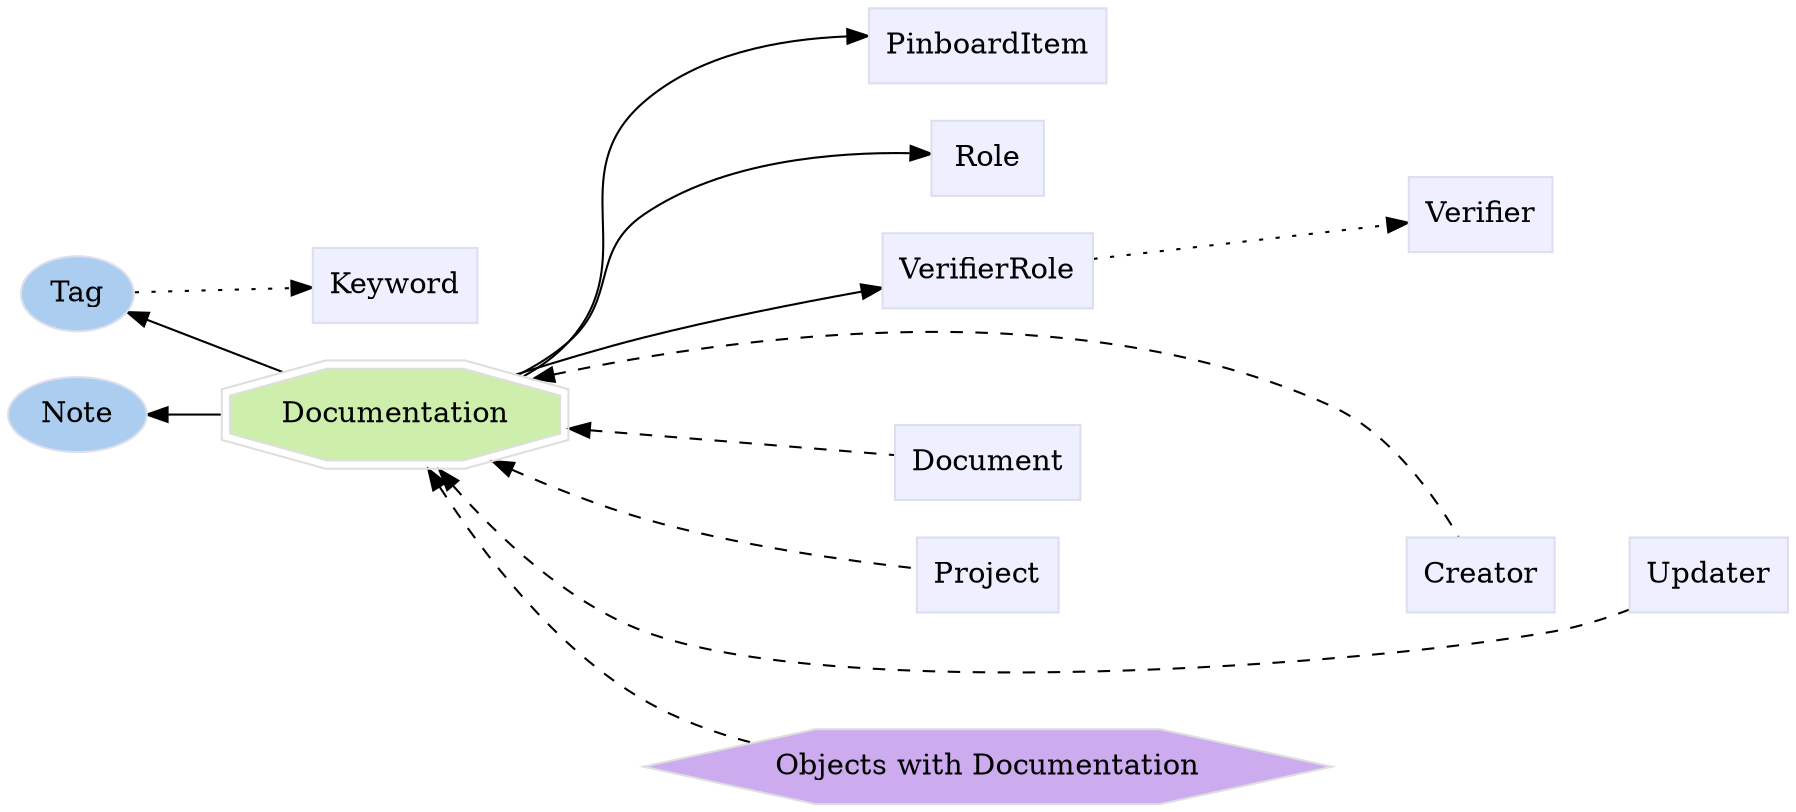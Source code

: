 digraph Documentation {
	graph [bb="0,0,746.39,382",
		label="",
		outputorder=edgesfirst,
		rankdir=LR
	];
	node [label="\N"];
	subgraph annotator_cluster {
		graph [rank=min];
		Tag	[color="#dddeee",
			fillcolor="#abcdef",
			group=annotator,
			height=0.5,
			href="/develop/Data/models.html#tag",
			label=Tag,
			pos="28.832,243",
			shape=oval,
			style=filled,
			target=_top,
			width=0.75];
		Note	[color="#dddeee",
			fillcolor="#abcdef",
			group=annotator,
			height=0.5,
			href="/develop/Data/models.html#note",
			label=Note,
			pos="28.832,187",
			shape=oval,
			style=filled,
			target=_top,
			width=0.80088];
	}
	subgraph core {
	}
	subgraph supporting {
		Documentation	[color="#dedede",
			fillcolor="#cdefab",
			group=target,
			height=0.61111,
			href="/develop/Data/models.html#documentation",
			label=Documentation,
			pos="171.53,187",
			shape=doubleoctagon,
			style=filled,
			target=_top,
			width=2.1629];
		Keyword	[color="#dddeee",
			fillcolor="#eeefff",
			group=supporting,
			height=0.5,
			href="/develop/Data/models.html#keyword",
			label=Keyword,
			pos="171.53,245",
			shape=box,
			style=filled,
			target=_top,
			width=0.92014];
		PinboardItem	[color="#dddeee",
			fillcolor="#eeefff",
			group=supporting,
			height=0.5,
			href="/develop/Data/models.html#pinboard-item",
			label=PinboardItem,
			pos="421.51,364",
			shape=box,
			style=filled,
			target=_top,
			width=1.2535];
		Role	[color="#dddeee",
			fillcolor="#eeefff",
			group=supporting,
			height=0.5,
			href="/develop/Data/models.html#role",
			label=Role,
			pos="421.51,310",
			shape=box,
			style=filled,
			target=_top,
			width=0.75];
		VerifierRole	[color="#dddeee",
			fillcolor="#eeefff",
			group=supporting,
			height=0.5,
			href="/develop/Data/models.html#verifier-role",
			label=VerifierRole,
			pos="421.51,256",
			shape=box,
			style=filled,
			target=_top,
			width=1.1493];
		Verifier	[color="#dddeee",
			fillcolor="#eeefff",
			group=supporting,
			height=0.5,
			href="/develop/Data/models.html#verifier",
			label=Verifier,
			pos="622.26,283",
			shape=box,
			style=filled,
			target=_top,
			width=0.79514];
		Creator	[color="#dddeee",
			fillcolor="#eeefff",
			group=supporting,
			height=0.5,
			href="/develop/Data/models.html#creator",
			label=Creator,
			pos="622.26,110",
			shape=box,
			style=filled,
			target=_top,
			width=0.78472];
		Document	[color="#dddeee",
			fillcolor="#eeefff",
			group=supporting,
			height=0.5,
			href="/develop/Data/models.html#document",
			label=Document,
			pos="421.51,164",
			shape=box,
			style=filled,
			target=_top,
			width=1.0139];
		Project	[color="#dddeee",
			fillcolor="#eeefff",
			group=supporting,
			height=0.5,
			href="/develop/Data/models.html#project",
			label=Project,
			pos="421.51,110",
			shape=box,
			style=filled,
			target=_top,
			width=0.75347];
		Updater	[color="#dddeee",
			fillcolor="#eeefff",
			group=supporting,
			height=0.5,
			href="/develop/Data/models.html#updater",
			label=Updater,
			pos="716.64,110",
			shape=box,
			style=filled,
			target=_top,
			width=0.82639];
	}
	Tag -> Keyword	[pos="e,138,244.54 56.296,243.38 76.112,243.66 103.66,244.05 126.74,244.38",
		style=dotted];
	Documentation -> Tag	[pos="e,52.75,233.88 124.28,205.41 104.42,213.31 81.642,222.38 63.431,229.63"];
	Documentation -> Note	[pos="e,57.966,187 93.167,187 84.912,187 76.787,187 69.253,187"];
	Documentation -> PinboardItem	[pos="e,376.12,366.21 229.24,202.89 236.74,206.88 243.76,211.84 249.39,218 286.67,258.78 244.48,299.86 285.39,337 306.7,356.35 337.83,\
363.47 364.83,365.59"];
	Documentation -> Role	[pos="e,394.04,311.02 226.93,203.44 235.01,207.38 242.82,212.18 249.39,218 274.13,239.88 258.73,263.51 285.39,283 313.57,303.59 353.52,\
309.48 382.67,310.74"];
	Documentation -> VerifierRole	[pos="e,379.78,247.29 222.81,204.49 242.25,210.99 264.75,218.18 285.39,224 312.66,231.68 343.36,239.05 368.6,244.78"];
	Documentation -> Creator	[dir=back,
		pos="s,229.84,202.77 240.79,205.25 321.03,222.87 456.13,240.35 557.64,191 584.34,178.02 603.16,147.82 613.1,128.18",
		style=dashed];
	Documentation -> Document	[dir=back,
		pos="s,249.63,179.85 260.9,178.8 303.56,174.85 352.36,170.32 384.65,167.33",
		style=dashed];
	Documentation -> Project	[dir=back,
		pos="s,212.18,166.86 222.53,162.01 241.81,153.14 264.28,143.7 285.39,137 322.22,125.32 366.36,117.63 393.93,113.55",
		style=dashed];
	Documentation -> Updater	[dir=back,
		pos="s,188.24,164.8 195.19,156.01 215.59,130.97 248.03,97.587 285.39,83 436.71,23.914 491.6,51.12 650.89,83 662.95,85.414 675.57,90.126 \
686.44,94.947",
		style=dashed];
	"Objects with Documentation"	[color="#dedede",
		fillcolor="#cdabef",
		group=polymorphic,
		height=0.5,
		href="/develop/Data/models.html#objects with documentation",
		label="Objects with Documentation",
		pos="421.51,18",
		shape=hexagon,
		style=filled,
		target=_top,
		width=3.7812];
	Documentation -> "Objects with Documentation"	[dir=back,
		pos="s,184.61,164.67 190.36,155.02 209.66,123.43 243.38,76.171 285.39,50 299.2,41.396 315.13,35.104 331.09,30.504",
		style=dashed];
	Role -> Verifier	[pos="e,593.16,286.82 448.91,306.41 482.95,301.79 542.46,293.7 581.87,288.35",
		style=invis];
	VerifierRole -> Verifier	[pos="e,593.41,279.22 463.21,261.53 498.11,266.27 548.04,273.05 582.4,277.72",
		style=dotted];
	Creator -> Updater	[pos="e,686.66,110 650.98,110 658.64,110 667.11,110 675.32,110",
		style=invis];
	Project -> Creator	[pos="e,593.8,110 448.91,110 483.14,110 543.14,110 582.54,110",
		style=invis];
}
